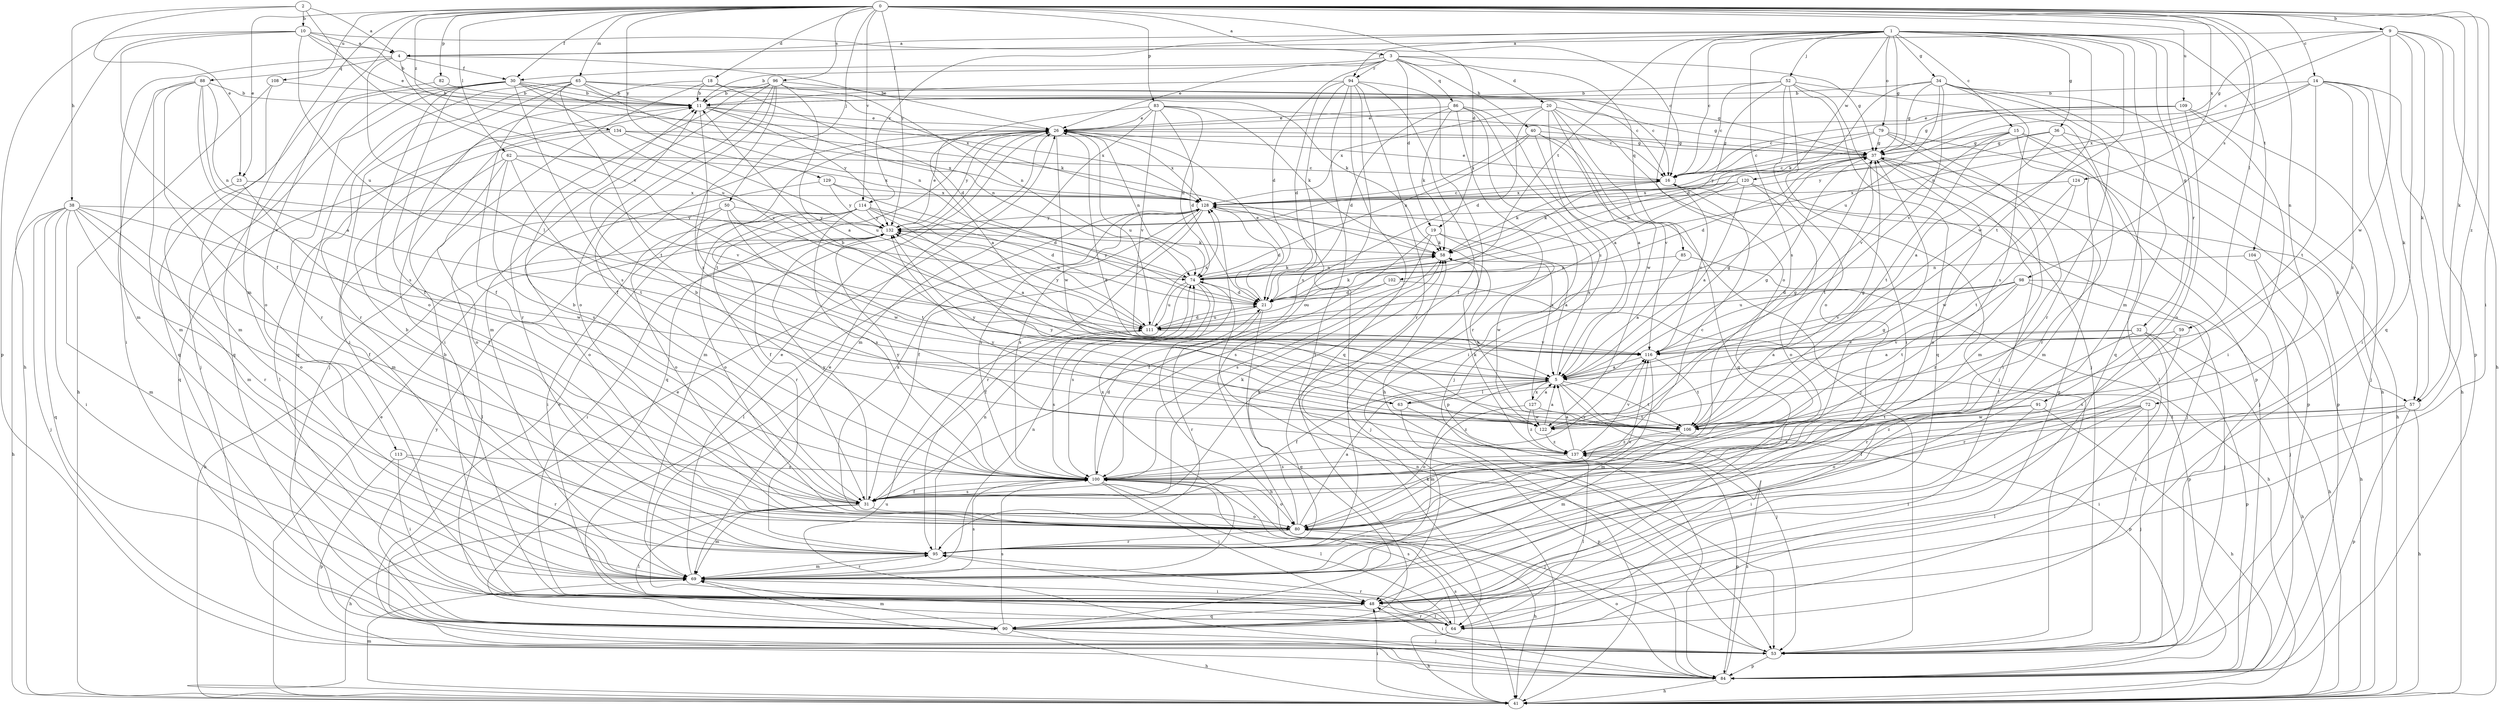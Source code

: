strict digraph  {
0;
1;
2;
3;
4;
5;
9;
10;
11;
14;
15;
16;
18;
19;
20;
21;
23;
26;
30;
31;
32;
34;
36;
37;
38;
40;
41;
48;
50;
52;
53;
57;
58;
59;
62;
63;
64;
65;
69;
72;
74;
79;
80;
82;
83;
84;
85;
86;
88;
90;
91;
94;
95;
96;
98;
100;
102;
104;
106;
108;
109;
111;
113;
114;
116;
120;
122;
124;
127;
128;
129;
132;
134;
137;
0 -> 3  [label=a];
0 -> 9  [label=b];
0 -> 14  [label=c];
0 -> 18  [label=d];
0 -> 19  [label=d];
0 -> 23  [label=e];
0 -> 30  [label=f];
0 -> 48  [label=i];
0 -> 50  [label=j];
0 -> 57  [label=k];
0 -> 59  [label=l];
0 -> 62  [label=l];
0 -> 65  [label=m];
0 -> 69  [label=m];
0 -> 72  [label=n];
0 -> 82  [label=p];
0 -> 83  [label=p];
0 -> 96  [label=s];
0 -> 98  [label=s];
0 -> 108  [label=u];
0 -> 109  [label=u];
0 -> 113  [label=v];
0 -> 114  [label=v];
0 -> 124  [label=x];
0 -> 129  [label=y];
0 -> 132  [label=y];
0 -> 134  [label=z];
0 -> 137  [label=z];
1 -> 4  [label=a];
1 -> 15  [label=c];
1 -> 16  [label=c];
1 -> 32  [label=g];
1 -> 34  [label=g];
1 -> 36  [label=g];
1 -> 37  [label=g];
1 -> 52  [label=j];
1 -> 69  [label=m];
1 -> 79  [label=o];
1 -> 80  [label=o];
1 -> 91  [label=r];
1 -> 94  [label=r];
1 -> 100  [label=s];
1 -> 102  [label=t];
1 -> 104  [label=t];
1 -> 106  [label=t];
1 -> 114  [label=v];
1 -> 120  [label=w];
1 -> 122  [label=w];
2 -> 4  [label=a];
2 -> 10  [label=b];
2 -> 23  [label=e];
2 -> 38  [label=h];
2 -> 116  [label=v];
3 -> 11  [label=b];
3 -> 19  [label=d];
3 -> 20  [label=d];
3 -> 21  [label=d];
3 -> 26  [label=e];
3 -> 30  [label=f];
3 -> 37  [label=g];
3 -> 40  [label=h];
3 -> 85  [label=q];
3 -> 86  [label=q];
3 -> 94  [label=r];
4 -> 26  [label=e];
4 -> 30  [label=f];
4 -> 63  [label=l];
4 -> 69  [label=m];
4 -> 88  [label=q];
4 -> 111  [label=u];
5 -> 11  [label=b];
5 -> 31  [label=f];
5 -> 37  [label=g];
5 -> 53  [label=j];
5 -> 63  [label=l];
5 -> 69  [label=m];
5 -> 84  [label=p];
5 -> 106  [label=t];
5 -> 127  [label=x];
5 -> 128  [label=x];
9 -> 4  [label=a];
9 -> 16  [label=c];
9 -> 37  [label=g];
9 -> 41  [label=h];
9 -> 57  [label=k];
9 -> 84  [label=p];
9 -> 90  [label=q];
9 -> 122  [label=w];
10 -> 4  [label=a];
10 -> 11  [label=b];
10 -> 16  [label=c];
10 -> 26  [label=e];
10 -> 31  [label=f];
10 -> 41  [label=h];
10 -> 84  [label=p];
10 -> 111  [label=u];
11 -> 26  [label=e];
11 -> 74  [label=n];
11 -> 106  [label=t];
11 -> 128  [label=x];
11 -> 132  [label=y];
14 -> 11  [label=b];
14 -> 41  [label=h];
14 -> 48  [label=i];
14 -> 57  [label=k];
14 -> 74  [label=n];
14 -> 106  [label=t];
14 -> 128  [label=x];
14 -> 137  [label=z];
15 -> 16  [label=c];
15 -> 37  [label=g];
15 -> 64  [label=l];
15 -> 69  [label=m];
15 -> 84  [label=p];
15 -> 106  [label=t];
15 -> 116  [label=v];
16 -> 26  [label=e];
16 -> 57  [label=k];
16 -> 58  [label=k];
16 -> 116  [label=v];
16 -> 128  [label=x];
18 -> 11  [label=b];
18 -> 16  [label=c];
18 -> 21  [label=d];
18 -> 48  [label=i];
18 -> 53  [label=j];
19 -> 5  [label=a];
19 -> 31  [label=f];
19 -> 58  [label=k];
19 -> 100  [label=s];
19 -> 122  [label=w];
20 -> 5  [label=a];
20 -> 21  [label=d];
20 -> 26  [label=e];
20 -> 37  [label=g];
20 -> 53  [label=j];
20 -> 90  [label=q];
20 -> 122  [label=w];
20 -> 128  [label=x];
21 -> 26  [label=e];
21 -> 58  [label=k];
21 -> 90  [label=q];
21 -> 95  [label=r];
21 -> 111  [label=u];
23 -> 31  [label=f];
23 -> 69  [label=m];
23 -> 128  [label=x];
26 -> 37  [label=g];
26 -> 69  [label=m];
26 -> 74  [label=n];
26 -> 90  [label=q];
26 -> 111  [label=u];
26 -> 122  [label=w];
26 -> 128  [label=x];
26 -> 132  [label=y];
30 -> 11  [label=b];
30 -> 31  [label=f];
30 -> 53  [label=j];
30 -> 58  [label=k];
30 -> 80  [label=o];
30 -> 90  [label=q];
30 -> 95  [label=r];
30 -> 100  [label=s];
30 -> 116  [label=v];
30 -> 128  [label=x];
31 -> 11  [label=b];
31 -> 37  [label=g];
31 -> 41  [label=h];
31 -> 58  [label=k];
31 -> 64  [label=l];
31 -> 69  [label=m];
31 -> 80  [label=o];
31 -> 100  [label=s];
31 -> 132  [label=y];
32 -> 5  [label=a];
32 -> 41  [label=h];
32 -> 64  [label=l];
32 -> 84  [label=p];
32 -> 95  [label=r];
32 -> 116  [label=v];
34 -> 11  [label=b];
34 -> 37  [label=g];
34 -> 41  [label=h];
34 -> 58  [label=k];
34 -> 90  [label=q];
34 -> 95  [label=r];
34 -> 100  [label=s];
34 -> 111  [label=u];
34 -> 116  [label=v];
36 -> 5  [label=a];
36 -> 37  [label=g];
36 -> 41  [label=h];
36 -> 95  [label=r];
36 -> 132  [label=y];
37 -> 16  [label=c];
37 -> 21  [label=d];
37 -> 53  [label=j];
37 -> 64  [label=l];
37 -> 74  [label=n];
37 -> 80  [label=o];
37 -> 106  [label=t];
38 -> 31  [label=f];
38 -> 41  [label=h];
38 -> 48  [label=i];
38 -> 53  [label=j];
38 -> 69  [label=m];
38 -> 80  [label=o];
38 -> 90  [label=q];
38 -> 95  [label=r];
38 -> 122  [label=w];
38 -> 132  [label=y];
40 -> 37  [label=g];
40 -> 53  [label=j];
40 -> 74  [label=n];
40 -> 84  [label=p];
40 -> 116  [label=v];
40 -> 128  [label=x];
41 -> 26  [label=e];
41 -> 48  [label=i];
41 -> 58  [label=k];
41 -> 69  [label=m];
41 -> 100  [label=s];
48 -> 11  [label=b];
48 -> 26  [label=e];
48 -> 64  [label=l];
48 -> 90  [label=q];
50 -> 64  [label=l];
50 -> 80  [label=o];
50 -> 106  [label=t];
50 -> 122  [label=w];
50 -> 132  [label=y];
52 -> 11  [label=b];
52 -> 16  [label=c];
52 -> 21  [label=d];
52 -> 48  [label=i];
52 -> 53  [label=j];
52 -> 80  [label=o];
52 -> 84  [label=p];
52 -> 90  [label=q];
53 -> 26  [label=e];
53 -> 48  [label=i];
53 -> 74  [label=n];
53 -> 84  [label=p];
57 -> 41  [label=h];
57 -> 48  [label=i];
57 -> 84  [label=p];
57 -> 106  [label=t];
57 -> 137  [label=z];
58 -> 74  [label=n];
58 -> 100  [label=s];
59 -> 5  [label=a];
59 -> 95  [label=r];
59 -> 100  [label=s];
59 -> 116  [label=v];
62 -> 16  [label=c];
62 -> 69  [label=m];
62 -> 80  [label=o];
62 -> 100  [label=s];
62 -> 106  [label=t];
62 -> 116  [label=v];
62 -> 128  [label=x];
63 -> 37  [label=g];
63 -> 84  [label=p];
63 -> 132  [label=y];
63 -> 137  [label=z];
64 -> 37  [label=g];
64 -> 41  [label=h];
64 -> 95  [label=r];
64 -> 100  [label=s];
65 -> 11  [label=b];
65 -> 16  [label=c];
65 -> 31  [label=f];
65 -> 37  [label=g];
65 -> 48  [label=i];
65 -> 74  [label=n];
65 -> 90  [label=q];
65 -> 95  [label=r];
65 -> 106  [label=t];
69 -> 26  [label=e];
69 -> 48  [label=i];
69 -> 74  [label=n];
69 -> 95  [label=r];
69 -> 100  [label=s];
69 -> 128  [label=x];
72 -> 31  [label=f];
72 -> 48  [label=i];
72 -> 53  [label=j];
72 -> 64  [label=l];
72 -> 80  [label=o];
72 -> 122  [label=w];
74 -> 21  [label=d];
74 -> 31  [label=f];
74 -> 41  [label=h];
74 -> 58  [label=k];
74 -> 100  [label=s];
74 -> 111  [label=u];
74 -> 132  [label=y];
79 -> 16  [label=c];
79 -> 37  [label=g];
79 -> 48  [label=i];
79 -> 69  [label=m];
79 -> 84  [label=p];
79 -> 132  [label=y];
80 -> 5  [label=a];
80 -> 41  [label=h];
80 -> 58  [label=k];
80 -> 95  [label=r];
80 -> 116  [label=v];
80 -> 128  [label=x];
82 -> 11  [label=b];
82 -> 90  [label=q];
83 -> 5  [label=a];
83 -> 16  [label=c];
83 -> 21  [label=d];
83 -> 26  [label=e];
83 -> 58  [label=k];
83 -> 69  [label=m];
83 -> 74  [label=n];
83 -> 116  [label=v];
84 -> 26  [label=e];
84 -> 41  [label=h];
84 -> 69  [label=m];
84 -> 80  [label=o];
84 -> 95  [label=r];
84 -> 111  [label=u];
84 -> 137  [label=z];
85 -> 5  [label=a];
85 -> 41  [label=h];
85 -> 74  [label=n];
86 -> 5  [label=a];
86 -> 21  [label=d];
86 -> 26  [label=e];
86 -> 48  [label=i];
86 -> 53  [label=j];
86 -> 58  [label=k];
86 -> 95  [label=r];
88 -> 5  [label=a];
88 -> 11  [label=b];
88 -> 48  [label=i];
88 -> 69  [label=m];
88 -> 74  [label=n];
88 -> 80  [label=o];
88 -> 100  [label=s];
90 -> 41  [label=h];
90 -> 53  [label=j];
90 -> 69  [label=m];
90 -> 100  [label=s];
90 -> 132  [label=y];
91 -> 41  [label=h];
91 -> 48  [label=i];
91 -> 100  [label=s];
91 -> 106  [label=t];
94 -> 11  [label=b];
94 -> 21  [label=d];
94 -> 31  [label=f];
94 -> 41  [label=h];
94 -> 64  [label=l];
94 -> 80  [label=o];
94 -> 90  [label=q];
94 -> 95  [label=r];
94 -> 100  [label=s];
95 -> 11  [label=b];
95 -> 69  [label=m];
95 -> 74  [label=n];
96 -> 5  [label=a];
96 -> 11  [label=b];
96 -> 31  [label=f];
96 -> 58  [label=k];
96 -> 69  [label=m];
96 -> 74  [label=n];
96 -> 80  [label=o];
96 -> 95  [label=r];
96 -> 137  [label=z];
98 -> 21  [label=d];
98 -> 41  [label=h];
98 -> 53  [label=j];
98 -> 106  [label=t];
98 -> 111  [label=u];
98 -> 116  [label=v];
98 -> 137  [label=z];
100 -> 11  [label=b];
100 -> 16  [label=c];
100 -> 21  [label=d];
100 -> 31  [label=f];
100 -> 48  [label=i];
100 -> 53  [label=j];
100 -> 64  [label=l];
100 -> 80  [label=o];
100 -> 116  [label=v];
100 -> 128  [label=x];
100 -> 132  [label=y];
102 -> 21  [label=d];
102 -> 84  [label=p];
102 -> 111  [label=u];
104 -> 41  [label=h];
104 -> 53  [label=j];
104 -> 74  [label=n];
106 -> 37  [label=g];
106 -> 58  [label=k];
106 -> 69  [label=m];
106 -> 132  [label=y];
106 -> 137  [label=z];
108 -> 11  [label=b];
108 -> 41  [label=h];
108 -> 69  [label=m];
109 -> 16  [label=c];
109 -> 26  [label=e];
109 -> 37  [label=g];
109 -> 48  [label=i];
109 -> 53  [label=j];
109 -> 80  [label=o];
111 -> 21  [label=d];
111 -> 100  [label=s];
111 -> 116  [label=v];
111 -> 128  [label=x];
111 -> 132  [label=y];
113 -> 48  [label=i];
113 -> 84  [label=p];
113 -> 95  [label=r];
113 -> 100  [label=s];
114 -> 5  [label=a];
114 -> 21  [label=d];
114 -> 31  [label=f];
114 -> 48  [label=i];
114 -> 80  [label=o];
114 -> 95  [label=r];
114 -> 100  [label=s];
114 -> 111  [label=u];
114 -> 132  [label=y];
116 -> 5  [label=a];
116 -> 69  [label=m];
116 -> 106  [label=t];
120 -> 5  [label=a];
120 -> 53  [label=j];
120 -> 58  [label=k];
120 -> 80  [label=o];
120 -> 111  [label=u];
120 -> 128  [label=x];
122 -> 5  [label=a];
122 -> 26  [label=e];
122 -> 37  [label=g];
122 -> 137  [label=z];
124 -> 106  [label=t];
124 -> 122  [label=w];
124 -> 128  [label=x];
127 -> 5  [label=a];
127 -> 80  [label=o];
127 -> 106  [label=t];
127 -> 122  [label=w];
127 -> 128  [label=x];
127 -> 137  [label=z];
128 -> 16  [label=c];
128 -> 21  [label=d];
128 -> 31  [label=f];
128 -> 53  [label=j];
128 -> 64  [label=l];
128 -> 95  [label=r];
128 -> 100  [label=s];
128 -> 132  [label=y];
129 -> 21  [label=d];
129 -> 80  [label=o];
129 -> 128  [label=x];
129 -> 132  [label=y];
132 -> 26  [label=e];
132 -> 41  [label=h];
132 -> 48  [label=i];
132 -> 58  [label=k];
134 -> 37  [label=g];
134 -> 64  [label=l];
134 -> 90  [label=q];
134 -> 111  [label=u];
134 -> 128  [label=x];
137 -> 5  [label=a];
137 -> 58  [label=k];
137 -> 64  [label=l];
137 -> 84  [label=p];
137 -> 100  [label=s];
137 -> 116  [label=v];
137 -> 132  [label=y];
}
